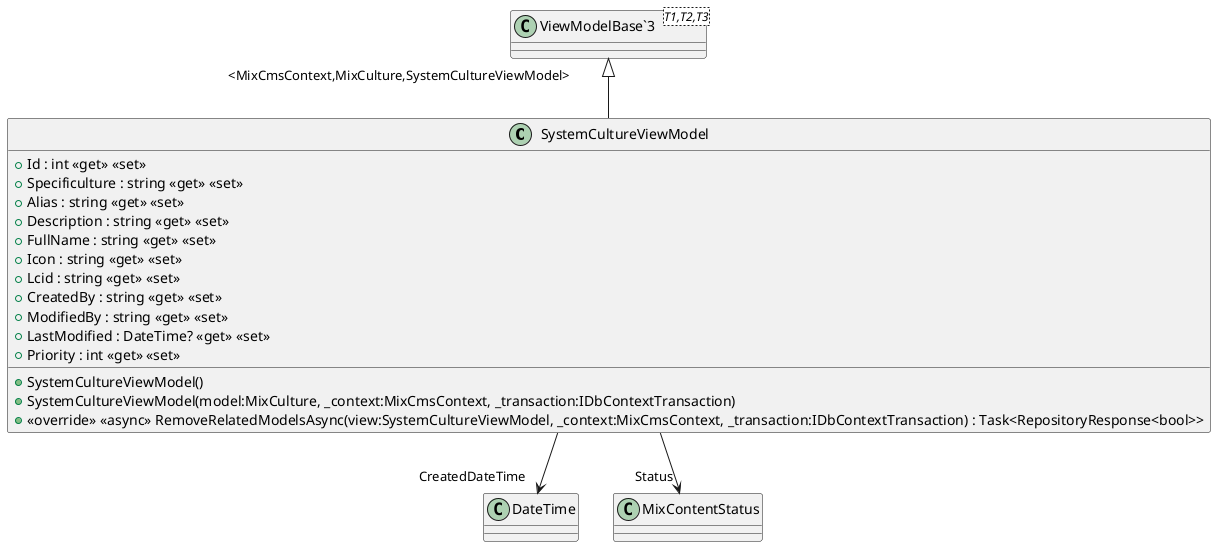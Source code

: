 @startuml
class SystemCultureViewModel {
    + Id : int <<get>> <<set>>
    + Specificulture : string <<get>> <<set>>
    + Alias : string <<get>> <<set>>
    + Description : string <<get>> <<set>>
    + FullName : string <<get>> <<set>>
    + Icon : string <<get>> <<set>>
    + Lcid : string <<get>> <<set>>
    + CreatedBy : string <<get>> <<set>>
    + ModifiedBy : string <<get>> <<set>>
    + LastModified : DateTime? <<get>> <<set>>
    + Priority : int <<get>> <<set>>
    + SystemCultureViewModel()
    + SystemCultureViewModel(model:MixCulture, _context:MixCmsContext, _transaction:IDbContextTransaction)
    + <<override>> <<async>> RemoveRelatedModelsAsync(view:SystemCultureViewModel, _context:MixCmsContext, _transaction:IDbContextTransaction) : Task<RepositoryResponse<bool>>
}
class "ViewModelBase`3"<T1,T2,T3> {
}
"ViewModelBase`3" "<MixCmsContext,MixCulture,SystemCultureViewModel>" <|-- SystemCultureViewModel
SystemCultureViewModel --> "CreatedDateTime" DateTime
SystemCultureViewModel --> "Status" MixContentStatus
@enduml

